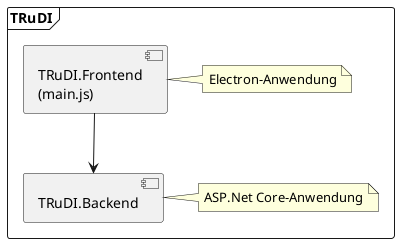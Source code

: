 @startuml

skinparam componentStyle uml2

frame TRuDI {
    component "TRuDI.Frontend\n(main.js)" as Frontend 
    component "TRuDI.Backend" as Backend

    note right of Frontend : Electron-Anwendung
    note right of Backend : ASP.Net Core-Anwendung

    Frontend --> Backend
}

@enduml

